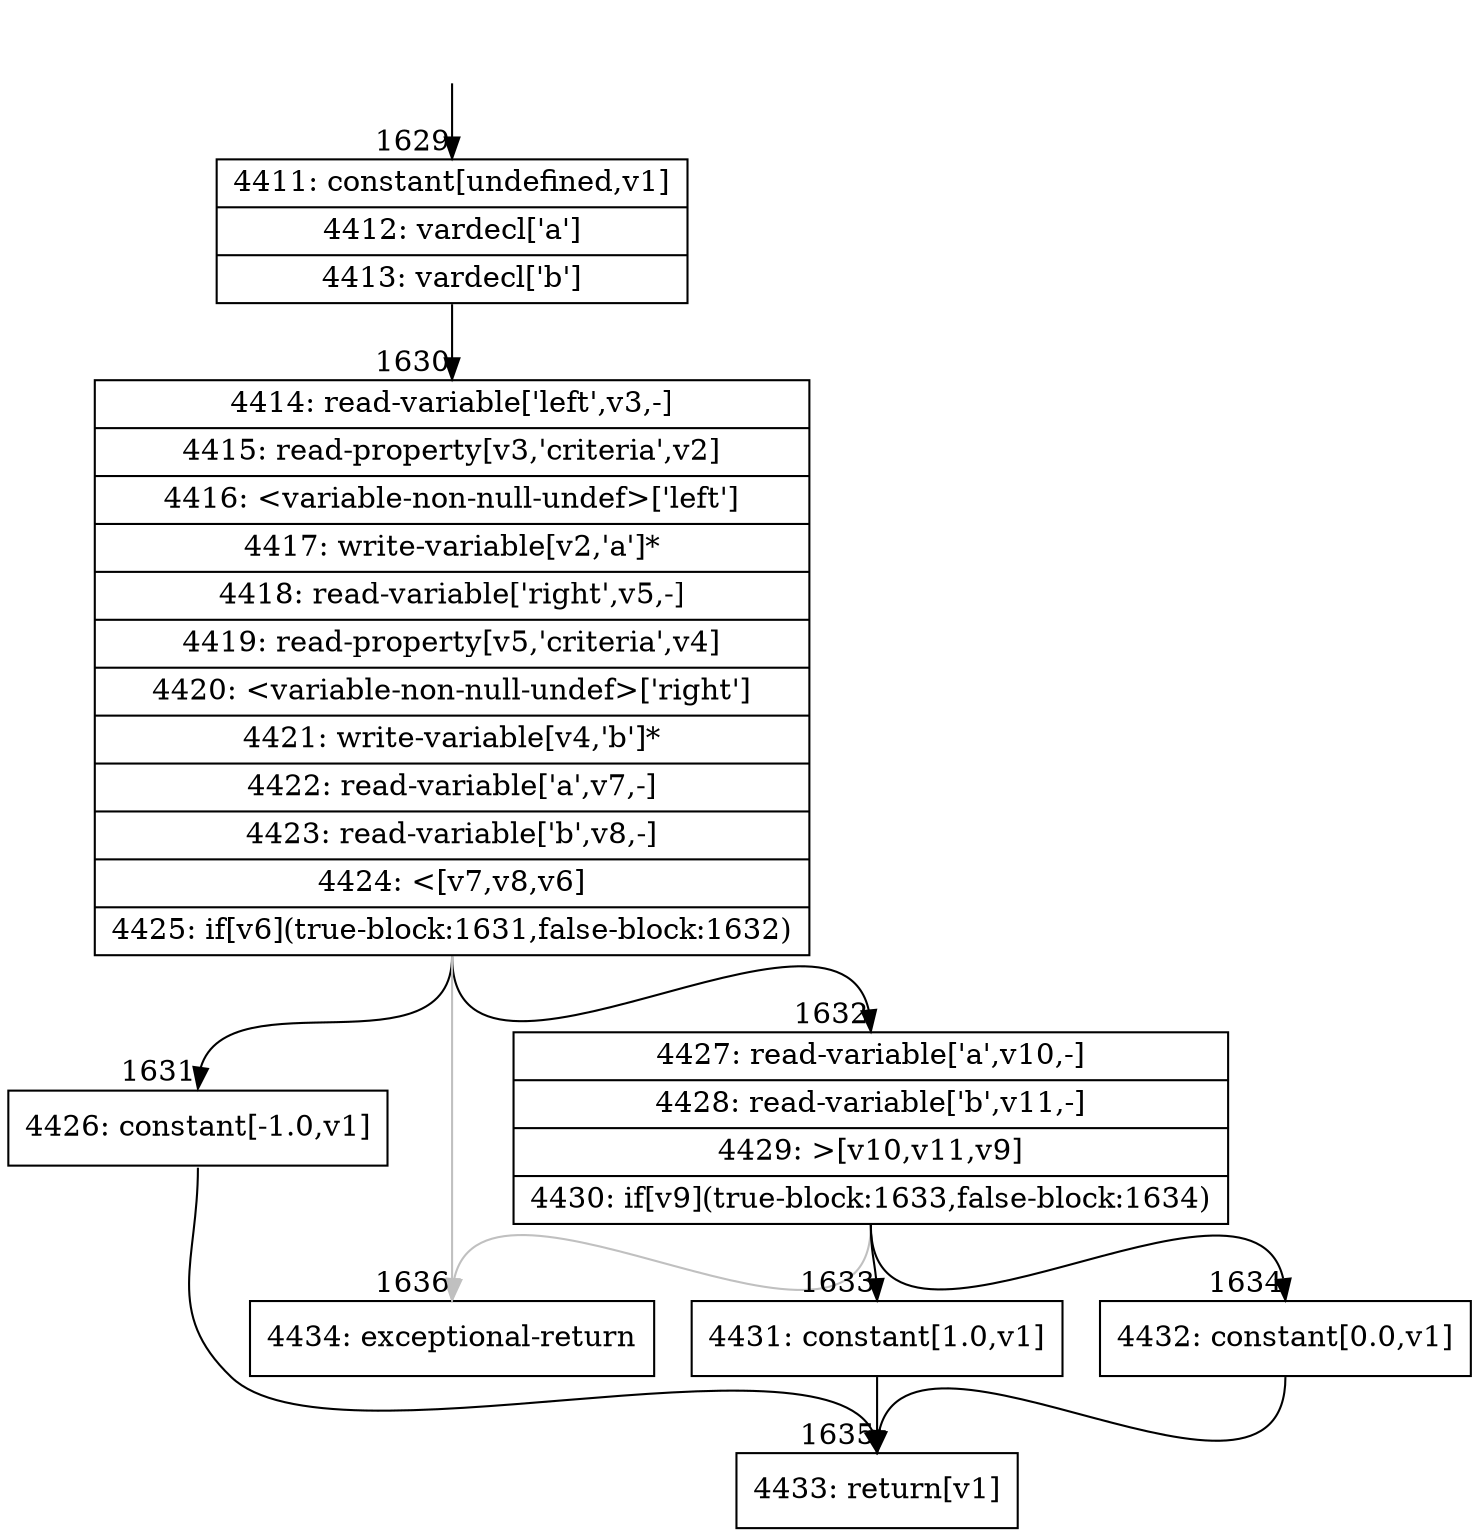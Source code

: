 digraph {
rankdir="TD"
BB_entry146[shape=none,label=""];
BB_entry146 -> BB1629 [tailport=s, headport=n, headlabel="    1629"]
BB1629 [shape=record label="{4411: constant[undefined,v1]|4412: vardecl['a']|4413: vardecl['b']}" ] 
BB1629 -> BB1630 [tailport=s, headport=n, headlabel="      1630"]
BB1630 [shape=record label="{4414: read-variable['left',v3,-]|4415: read-property[v3,'criteria',v2]|4416: \<variable-non-null-undef\>['left']|4417: write-variable[v2,'a']*|4418: read-variable['right',v5,-]|4419: read-property[v5,'criteria',v4]|4420: \<variable-non-null-undef\>['right']|4421: write-variable[v4,'b']*|4422: read-variable['a',v7,-]|4423: read-variable['b',v8,-]|4424: \<[v7,v8,v6]|4425: if[v6](true-block:1631,false-block:1632)}" ] 
BB1630 -> BB1631 [tailport=s, headport=n, headlabel="      1631"]
BB1630 -> BB1632 [tailport=s, headport=n, headlabel="      1632"]
BB1630 -> BB1636 [tailport=s, headport=n, color=gray, headlabel="      1636"]
BB1631 [shape=record label="{4426: constant[-1.0,v1]}" ] 
BB1631 -> BB1635 [tailport=s, headport=n, headlabel="      1635"]
BB1632 [shape=record label="{4427: read-variable['a',v10,-]|4428: read-variable['b',v11,-]|4429: \>[v10,v11,v9]|4430: if[v9](true-block:1633,false-block:1634)}" ] 
BB1632 -> BB1633 [tailport=s, headport=n, headlabel="      1633"]
BB1632 -> BB1634 [tailport=s, headport=n, headlabel="      1634"]
BB1632 -> BB1636 [tailport=s, headport=n, color=gray]
BB1633 [shape=record label="{4431: constant[1.0,v1]}" ] 
BB1633 -> BB1635 [tailport=s, headport=n]
BB1634 [shape=record label="{4432: constant[0.0,v1]}" ] 
BB1634 -> BB1635 [tailport=s, headport=n]
BB1635 [shape=record label="{4433: return[v1]}" ] 
BB1636 [shape=record label="{4434: exceptional-return}" ] 
//#$~ 1030
}
